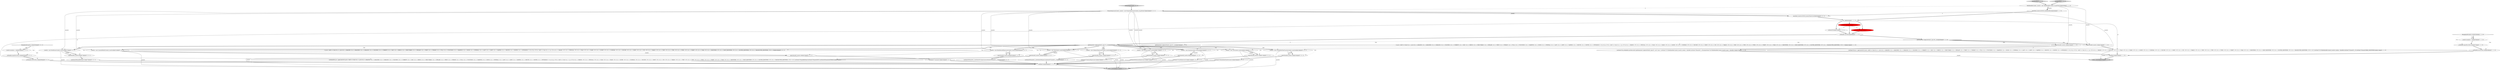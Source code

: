 digraph {
31 [style = filled, label = "{setState(590)match(T__0)setState(591)expression()setState(592)match(T__1)}@@@82@@@['0', '0', '1']", fillcolor = white, shape = ellipse image = "AAA0AAABBB3BBB"];
21 [style = filled, label = "enterOuterAlt(_localctx,3)@@@25@@@['0', '0', '1']", fillcolor = white, shape = ellipse image = "AAA0AAABBB3BBB"];
15 [style = filled, label = "setState(748)@@@7@@@['1', '0', '0']", fillcolor = red, shape = ellipse image = "AAA1AAABBB1BBB"];
32 [style = filled, label = "enterOuterAlt(_localctx,2)@@@18@@@['0', '0', '1']", fillcolor = white, shape = ellipse image = "AAA0AAABBB3BBB"];
44 [style = filled, label = "{setState(577)constant()}@@@33@@@['0', '0', '1']", fillcolor = white, shape = ellipse image = "AAA0AAABBB3BBB"];
10 [style = filled, label = "{setState(734)_la = _input.LA(1)if ((((_la) & ~0x3f) == 0 && ((1L << _la) & ((1L << ANALYZE) | (1L << ANALYZED) | (1L << CATALOGS) | (1L << COLUMNS) | (1L << CURRENT) | (1L << DAY) | (1L << DEBUG) | (1L << EXECUTABLE) | (1L << EXPLAIN) | (1L << FIRST) | (1L << FORMAT) | (1L << FULL) | (1L << FUNCTIONS) | (1L << GRAPHVIZ) | (1L << HOUR) | (1L << INTERVAL) | (1L << LAST) | (1L << LIMIT) | (1L << MAPPED) | (1L << MINUTE) | (1L << MONTH) | (1L << OPTIMIZED))) != 0) || ((((_la - 67)) & ~0x3f) == 0 && ((1L << (_la - 67)) & ((1L << (PARSED - 67)) | (1L << (PHYSICAL - 67)) | (1L << (PLAN - 67)) | (1L << (RLIKE - 67)) | (1L << (QUERY - 67)) | (1L << (SCHEMAS - 67)) | (1L << (SECOND - 67)) | (1L << (SHOW - 67)) | (1L << (SYS - 67)) | (1L << (TABLES - 67)) | (1L << (TEXT - 67)) | (1L << (TYPE - 67)) | (1L << (TYPES - 67)) | (1L << (VERIFY - 67)) | (1L << (YEAR - 67)) | (1L << (IDENTIFIER - 67)) | (1L << (DIGIT_IDENTIFIER - 67)) | (1L << (QUOTED_IDENTIFIER - 67)) | (1L << (BACKQUOTED_IDENTIFIER - 67)))) != 0)) {{setState(731)((TableIdentifierContext)_localctx).catalog = identifier()setState(732)match(T__3)}}setState(736)match(TABLE_IDENTIFIER)}@@@11@@@['1', '1', '0']", fillcolor = white, shape = ellipse image = "AAA0AAABBB1BBB"];
40 [style = filled, label = "enterOuterAlt(_localctx,7)@@@63@@@['0', '0', '1']", fillcolor = white, shape = ellipse image = "AAA0AAABBB3BBB"];
55 [style = filled, label = "enterOuterAlt(_localctx,6)@@@56@@@['0', '0', '1']", fillcolor = white, shape = ellipse image = "AAA0AAABBB3BBB"];
35 [style = filled, label = "_localctx.exception = re@@@94@@@['0', '0', '1']", fillcolor = white, shape = ellipse image = "AAA0AAABBB3BBB"];
58 [style = filled, label = "{exitRule()}@@@98@@@['0', '0', '1']", fillcolor = white, shape = ellipse image = "AAA0AAABBB3BBB"];
7 [style = filled, label = "getInterpreter().adaptivePredict(_input,98,_ctx)@@@9@@@['1', '1', '0']", fillcolor = white, shape = diamond image = "AAA0AAABBB1BBB"];
43 [style = filled, label = "RecognitionException re@@@93@@@['0', '0', '1']", fillcolor = white, shape = diamond image = "AAA0AAABBB3BBB"];
49 [style = filled, label = "{setState(581)_la = _input.LA(1)if ((((_la) & ~0x3f) == 0 && ((1L << _la) & ((1L << ANALYZE) | (1L << ANALYZED) | (1L << CATALOGS) | (1L << COLUMNS) | (1L << CURRENT) | (1L << DAY) | (1L << DEBUG) | (1L << EXECUTABLE) | (1L << EXPLAIN) | (1L << FIRST) | (1L << FORMAT) | (1L << FULL) | (1L << FUNCTIONS) | (1L << GRAPHVIZ) | (1L << HOUR) | (1L << INTERVAL) | (1L << LAST) | (1L << LIMIT) | (1L << MAPPED) | (1L << MINUTE) | (1L << MONTH) | (1L << OPTIMIZED))) != 0) || ((((_la - 67)) & ~0x3f) == 0 && ((1L << (_la - 67)) & ((1L << (PARSED - 67)) | (1L << (PHYSICAL - 67)) | (1L << (PLAN - 67)) | (1L << (RLIKE - 67)) | (1L << (QUERY - 67)) | (1L << (SCHEMAS - 67)) | (1L << (SECOND - 67)) | (1L << (SHOW - 67)) | (1L << (SYS - 67)) | (1L << (TABLES - 67)) | (1L << (TEXT - 67)) | (1L << (TYPE - 67)) | (1L << (TYPES - 67)) | (1L << (VERIFY - 67)) | (1L << (YEAR - 67)) | (1L << (IDENTIFIER - 67)) | (1L << (DIGIT_IDENTIFIER - 67)) | (1L << (QUOTED_IDENTIFIER - 67)) | (1L << (BACKQUOTED_IDENTIFIER - 67)))) != 0)) {{setState(578)qualifiedName()setState(579)match(DOT)}}setState(583)match(ASTERISK)}@@@40@@@['0', '0', '1']", fillcolor = white, shape = ellipse image = "AAA0AAABBB3BBB"];
38 [style = filled, label = "enterOuterAlt(_localctx,8)@@@74@@@['0', '0', '1']", fillcolor = white, shape = ellipse image = "AAA0AAABBB3BBB"];
9 [style = filled, label = "return _localctx@@@53@@@['1', '1', '0']", fillcolor = lightgray, shape = ellipse image = "AAA0AAABBB1BBB"];
3 [style = filled, label = "TableIdentifierContext _localctx = new TableIdentifierContext(_ctx,getState())@@@3@@@['1', '1', '0']", fillcolor = white, shape = ellipse image = "AAA0AAABBB1BBB"];
23 [style = filled, label = "{setState(574)castExpression()}@@@12@@@['0', '0', '1']", fillcolor = white, shape = ellipse image = "AAA0AAABBB3BBB"];
28 [style = filled, label = "getInterpreter().adaptivePredict(_input,79,_ctx)@@@9@@@['0', '0', '1']", fillcolor = white, shape = diamond image = "AAA0AAABBB3BBB"];
25 [style = filled, label = "_localctx = new ParenthesizedExpressionContext(_localctx)@@@80@@@['0', '0', '1']", fillcolor = white, shape = ellipse image = "AAA0AAABBB3BBB"];
4 [style = filled, label = "_localctx.exception = re@@@46@@@['1', '1', '0']", fillcolor = white, shape = ellipse image = "AAA0AAABBB1BBB"];
50 [style = filled, label = "enterRule(_localctx,60,RULE_primaryExpression)@@@4@@@['0', '0', '1']", fillcolor = white, shape = ellipse image = "AAA0AAABBB3BBB"];
52 [style = filled, label = "{setState(575)extractExpression()}@@@19@@@['0', '0', '1']", fillcolor = white, shape = ellipse image = "AAA0AAABBB3BBB"];
13 [style = filled, label = "{exitRule()}@@@50@@@['1', '1', '0']", fillcolor = white, shape = ellipse image = "AAA0AAABBB1BBB"];
39 [style = filled, label = "enterOuterAlt(_localctx,4)@@@32@@@['0', '0', '1']", fillcolor = white, shape = ellipse image = "AAA0AAABBB3BBB"];
19 [style = filled, label = "tableIdentifier['0', '1', '0']", fillcolor = lightgray, shape = diamond image = "AAA0AAABBB2BBB"];
2 [style = filled, label = "enterOuterAlt(_localctx,1)@@@10@@@['1', '1', '0']", fillcolor = white, shape = ellipse image = "AAA0AAABBB1BBB"];
6 [style = filled, label = "_errHandler.reportError(this,re)@@@47@@@['1', '1', '0']", fillcolor = white, shape = ellipse image = "AAA0AAABBB1BBB"];
5 [style = filled, label = "_errHandler.recover(this,re)@@@48@@@['1', '1', '0']", fillcolor = white, shape = ellipse image = "AAA0AAABBB1BBB"];
56 [style = filled, label = "{setState(584)functionExpression()}@@@57@@@['0', '0', '1']", fillcolor = white, shape = ellipse image = "AAA0AAABBB3BBB"];
57 [style = filled, label = "primaryExpression['0', '0', '1']", fillcolor = lightgray, shape = diamond image = "AAA0AAABBB3BBB"];
53 [style = filled, label = "_localctx = new CastContext(_localctx)@@@10@@@['0', '0', '1']", fillcolor = white, shape = ellipse image = "AAA0AAABBB3BBB"];
20 [style = filled, label = "setState(743)@@@7@@@['0', '1', '0']", fillcolor = red, shape = ellipse image = "AAA1AAABBB2BBB"];
59 [style = filled, label = "_localctx = new SubqueryExpressionContext(_localctx)@@@62@@@['0', '0', '1']", fillcolor = white, shape = ellipse image = "AAA0AAABBB3BBB"];
42 [style = filled, label = "_localctx = new ExtractContext(_localctx)@@@17@@@['0', '0', '1']", fillcolor = white, shape = ellipse image = "AAA0AAABBB3BBB"];
46 [style = filled, label = "_errHandler.reportError(this,re)@@@95@@@['0', '0', '1']", fillcolor = white, shape = ellipse image = "AAA0AAABBB3BBB"];
12 [style = filled, label = "RecognitionException re@@@45@@@['1', '1', '0']", fillcolor = white, shape = diamond image = "AAA0AAABBB1BBB"];
27 [style = filled, label = "PrimaryExpressionContext _localctx = new PrimaryExpressionContext(_ctx,getState())@@@3@@@['0', '0', '1']", fillcolor = white, shape = ellipse image = "AAA0AAABBB3BBB"];
33 [style = filled, label = "_localctx = new CurrentDateTimeFunctionContext(_localctx)@@@24@@@['0', '0', '1']", fillcolor = white, shape = ellipse image = "AAA0AAABBB3BBB"];
11 [style = filled, label = "getInterpreter().adaptivePredict(_input,97,_ctx)@@@30@@@['1', '1', '0']", fillcolor = white, shape = diamond image = "AAA0AAABBB1BBB"];
1 [style = filled, label = "{setState(740)_errHandler.sync(this)switch (getInterpreter().adaptivePredict(_input,97,_ctx)) {case 1:{setState(737)((TableIdentifierContext)_localctx).catalog = identifier()setState(738)match(T__3)}breaksetState(742)((TableIdentifierContext)_localctx).name = identifier()}@@@27@@@['1', '1', '0']", fillcolor = white, shape = ellipse image = "AAA0AAABBB1BBB"];
41 [style = filled, label = "{setState(576)builtinDateTimeFunction()}@@@26@@@['0', '0', '1']", fillcolor = white, shape = ellipse image = "AAA0AAABBB3BBB"];
18 [style = filled, label = "_errHandler.sync(this)@@@8@@@['1', '1', '1']", fillcolor = white, shape = ellipse image = "AAA0AAABBB1BBB"];
22 [style = filled, label = "enterOuterAlt(_localctx,1)@@@11@@@['0', '0', '1']", fillcolor = white, shape = ellipse image = "AAA0AAABBB3BBB"];
51 [style = filled, label = "setState(594)@@@7@@@['0', '0', '1']", fillcolor = white, shape = ellipse image = "AAA0AAABBB3BBB"];
26 [style = filled, label = "_localctx = new ConstantDefaultContext(_localctx)@@@31@@@['0', '0', '1']", fillcolor = white, shape = ellipse image = "AAA0AAABBB3BBB"];
34 [style = filled, label = "_localctx = new StarContext(_localctx)@@@38@@@['0', '0', '1']", fillcolor = white, shape = ellipse image = "AAA0AAABBB3BBB"];
54 [style = filled, label = "return _localctx@@@101@@@['0', '0', '1']", fillcolor = lightgray, shape = ellipse image = "AAA0AAABBB3BBB"];
47 [style = filled, label = "_errHandler.recover(this,re)@@@96@@@['0', '0', '1']", fillcolor = white, shape = ellipse image = "AAA0AAABBB3BBB"];
37 [style = filled, label = "{setState(589)qualifiedName()}@@@75@@@['0', '0', '1']", fillcolor = white, shape = ellipse image = "AAA0AAABBB3BBB"];
17 [style = filled, label = "int _la@@@5@@@['1', '1', '1']", fillcolor = white, shape = ellipse image = "AAA0AAABBB1BBB"];
0 [style = filled, label = "(((_la) & ~0x3f) == 0 && ((1L << _la) & ((1L << ANALYZE) | (1L << ANALYZED) | (1L << CATALOGS) | (1L << COLUMNS) | (1L << CURRENT) | (1L << DAY) | (1L << DEBUG) | (1L << EXECUTABLE) | (1L << EXPLAIN) | (1L << FIRST) | (1L << FORMAT) | (1L << FULL) | (1L << FUNCTIONS) | (1L << GRAPHVIZ) | (1L << HOUR) | (1L << INTERVAL) | (1L << LAST) | (1L << LIMIT) | (1L << MAPPED) | (1L << MINUTE) | (1L << MONTH) | (1L << OPTIMIZED))) != 0) || ((((_la - 67)) & ~0x3f) == 0 && ((1L << (_la - 67)) & ((1L << (PARSED - 67)) | (1L << (PHYSICAL - 67)) | (1L << (PLAN - 67)) | (1L << (RLIKE - 67)) | (1L << (QUERY - 67)) | (1L << (SCHEMAS - 67)) | (1L << (SECOND - 67)) | (1L << (SHOW - 67)) | (1L << (SYS - 67)) | (1L << (TABLES - 67)) | (1L << (TEXT - 67)) | (1L << (TYPE - 67)) | (1L << (TYPES - 67)) | (1L << (VERIFY - 67)) | (1L << (YEAR - 67)) | (1L << (IDENTIFIER - 67)) | (1L << (DIGIT_IDENTIFIER - 67)) | (1L << (QUOTED_IDENTIFIER - 67)) | (1L << (BACKQUOTED_IDENTIFIER - 67)))) != 0)@@@14@@@['1', '1', '0']", fillcolor = white, shape = diamond image = "AAA0AAABBB1BBB"];
45 [style = filled, label = "_localctx = new FunctionContext(_localctx)@@@55@@@['0', '0', '1']", fillcolor = white, shape = ellipse image = "AAA0AAABBB3BBB"];
36 [style = filled, label = "enterOuterAlt(_localctx,9)@@@81@@@['0', '0', '1']", fillcolor = white, shape = ellipse image = "AAA0AAABBB3BBB"];
8 [style = filled, label = "enterOuterAlt(_localctx,2)@@@26@@@['1', '1', '0']", fillcolor = white, shape = ellipse image = "AAA0AAABBB1BBB"];
48 [style = filled, label = "enterOuterAlt(_localctx,5)@@@39@@@['0', '0', '1']", fillcolor = white, shape = ellipse image = "AAA0AAABBB3BBB"];
16 [style = filled, label = "enterRule(_localctx,96,RULE_tableIdentifier)@@@4@@@['1', '1', '0']", fillcolor = white, shape = ellipse image = "AAA0AAABBB1BBB"];
29 [style = filled, label = "_localctx = new DereferenceContext(_localctx)@@@73@@@['0', '0', '1']", fillcolor = white, shape = ellipse image = "AAA0AAABBB3BBB"];
30 [style = filled, label = "(((_la) & ~0x3f) == 0 && ((1L << _la) & ((1L << ANALYZE) | (1L << ANALYZED) | (1L << CATALOGS) | (1L << COLUMNS) | (1L << CURRENT) | (1L << DAY) | (1L << DEBUG) | (1L << EXECUTABLE) | (1L << EXPLAIN) | (1L << FIRST) | (1L << FORMAT) | (1L << FULL) | (1L << FUNCTIONS) | (1L << GRAPHVIZ) | (1L << HOUR) | (1L << INTERVAL) | (1L << LAST) | (1L << LIMIT) | (1L << MAPPED) | (1L << MINUTE) | (1L << MONTH) | (1L << OPTIMIZED))) != 0) || ((((_la - 67)) & ~0x3f) == 0 && ((1L << (_la - 67)) & ((1L << (PARSED - 67)) | (1L << (PHYSICAL - 67)) | (1L << (PLAN - 67)) | (1L << (RLIKE - 67)) | (1L << (QUERY - 67)) | (1L << (SCHEMAS - 67)) | (1L << (SECOND - 67)) | (1L << (SHOW - 67)) | (1L << (SYS - 67)) | (1L << (TABLES - 67)) | (1L << (TEXT - 67)) | (1L << (TYPE - 67)) | (1L << (TYPES - 67)) | (1L << (VERIFY - 67)) | (1L << (YEAR - 67)) | (1L << (IDENTIFIER - 67)) | (1L << (DIGIT_IDENTIFIER - 67)) | (1L << (QUOTED_IDENTIFIER - 67)) | (1L << (BACKQUOTED_IDENTIFIER - 67)))) != 0)@@@43@@@['0', '0', '1']", fillcolor = white, shape = diamond image = "AAA0AAABBB3BBB"];
24 [style = filled, label = "{setState(585)match(T__0)setState(586)query()setState(587)match(T__1)}@@@64@@@['0', '0', '1']", fillcolor = white, shape = ellipse image = "AAA0AAABBB3BBB"];
14 [style = filled, label = "tableIdentifier['1', '0', '0']", fillcolor = lightgray, shape = diamond image = "AAA0AAABBB1BBB"];
14->3 [style = bold, label=""];
26->39 [style = solid, label="_localctx"];
43->35 [style = dotted, label="true"];
32->52 [style = bold, label=""];
28->21 [style = dotted, label="true"];
28->25 [style = dotted, label="true"];
15->51 [style = dashed, label="0"];
24->58 [style = bold, label=""];
45->54 [style = solid, label="_localctx"];
3->16 [style = bold, label=""];
7->8 [style = bold, label=""];
1->13 [style = bold, label=""];
25->54 [style = solid, label="_localctx"];
17->10 [style = solid, label="_la"];
8->1 [style = bold, label=""];
28->30 [style = dotted, label="true"];
27->25 [style = solid, label="_localctx"];
43->35 [style = bold, label=""];
28->59 [style = dotted, label="true"];
59->54 [style = solid, label="_localctx"];
43->46 [style = dotted, label="true"];
28->25 [style = bold, label=""];
40->24 [style = bold, label=""];
28->42 [style = bold, label=""];
41->58 [style = bold, label=""];
59->40 [style = solid, label="_localctx"];
19->3 [style = bold, label=""];
28->45 [style = bold, label=""];
17->20 [style = bold, label=""];
42->54 [style = solid, label="_localctx"];
27->45 [style = solid, label="_localctx"];
48->49 [style = bold, label=""];
34->48 [style = bold, label=""];
49->58 [style = bold, label=""];
37->58 [style = bold, label=""];
25->36 [style = bold, label=""];
36->31 [style = bold, label=""];
21->41 [style = bold, label=""];
28->36 [style = dotted, label="true"];
27->26 [style = solid, label="_localctx"];
16->17 [style = bold, label=""];
22->23 [style = bold, label=""];
18->28 [style = bold, label=""];
58->54 [style = bold, label=""];
25->36 [style = solid, label="_localctx"];
47->58 [style = bold, label=""];
17->51 [style = bold, label=""];
20->18 [style = bold, label=""];
52->58 [style = bold, label=""];
56->58 [style = bold, label=""];
28->29 [style = dotted, label="true"];
27->33 [style = solid, label="_localctx"];
53->54 [style = solid, label="_localctx"];
17->49 [style = solid, label="_la"];
27->34 [style = solid, label="_localctx"];
38->37 [style = bold, label=""];
12->6 [style = dotted, label="true"];
7->2 [style = bold, label=""];
17->15 [style = bold, label=""];
51->18 [style = bold, label=""];
42->32 [style = bold, label=""];
29->38 [style = bold, label=""];
12->4 [style = dotted, label="true"];
28->38 [style = dotted, label="true"];
43->47 [style = dotted, label="true"];
33->54 [style = solid, label="_localctx"];
18->7 [style = bold, label=""];
28->59 [style = bold, label=""];
7->8 [style = dotted, label="true"];
28->34 [style = dotted, label="true"];
3->2 [style = solid, label="_localctx"];
28->29 [style = bold, label=""];
23->58 [style = bold, label=""];
7->2 [style = dotted, label="true"];
15->20 [style = dashed, label="0"];
26->54 [style = solid, label="_localctx"];
1->9 [style = solid, label="_localctx"];
45->55 [style = bold, label=""];
3->27 [style = dashed, label="0"];
50->17 [style = bold, label=""];
42->32 [style = solid, label="_localctx"];
34->54 [style = solid, label="_localctx"];
28->26 [style = bold, label=""];
27->50 [style = solid, label="_localctx"];
2->10 [style = bold, label=""];
7->0 [style = dotted, label="true"];
28->45 [style = dotted, label="true"];
6->5 [style = bold, label=""];
28->32 [style = dotted, label="true"];
7->11 [style = dotted, label="true"];
10->13 [style = bold, label=""];
7->28 [style = dashed, label="0"];
5->13 [style = bold, label=""];
28->42 [style = dotted, label="true"];
28->22 [style = dotted, label="true"];
10->9 [style = solid, label="_localctx"];
13->9 [style = bold, label=""];
3->8 [style = solid, label="_localctx"];
45->55 [style = solid, label="_localctx"];
27->29 [style = solid, label="_localctx"];
31->58 [style = bold, label=""];
39->44 [style = bold, label=""];
27->53 [style = solid, label="_localctx"];
28->34 [style = bold, label=""];
4->6 [style = bold, label=""];
28->53 [style = bold, label=""];
29->38 [style = solid, label="_localctx"];
29->54 [style = solid, label="_localctx"];
28->33 [style = dotted, label="true"];
59->40 [style = bold, label=""];
28->53 [style = dotted, label="true"];
53->22 [style = bold, label=""];
28->48 [style = dotted, label="true"];
33->21 [style = solid, label="_localctx"];
46->47 [style = bold, label=""];
15->18 [style = bold, label=""];
26->39 [style = bold, label=""];
27->42 [style = solid, label="_localctx"];
55->56 [style = bold, label=""];
2->53 [style = dashed, label="0"];
27->59 [style = solid, label="_localctx"];
57->27 [style = bold, label=""];
34->48 [style = solid, label="_localctx"];
28->33 [style = bold, label=""];
53->22 [style = solid, label="_localctx"];
3->16 [style = solid, label="_localctx"];
12->4 [style = bold, label=""];
12->5 [style = dotted, label="true"];
28->55 [style = dotted, label="true"];
28->26 [style = dotted, label="true"];
27->50 [style = bold, label=""];
16->50 [style = dashed, label="0"];
8->45 [style = dashed, label="0"];
44->58 [style = bold, label=""];
33->21 [style = bold, label=""];
28->39 [style = dotted, label="true"];
28->40 [style = dotted, label="true"];
35->46 [style = bold, label=""];
}

